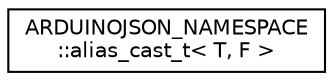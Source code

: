 digraph "Graphical Class Hierarchy"
{
 // LATEX_PDF_SIZE
  edge [fontname="Helvetica",fontsize="10",labelfontname="Helvetica",labelfontsize="10"];
  node [fontname="Helvetica",fontsize="10",shape=record];
  rankdir="LR";
  Node0 [label="ARDUINOJSON_NAMESPACE\l::alias_cast_t\< T, F \>",height=0.2,width=0.4,color="black", fillcolor="white", style="filled",URL="$structARDUINOJSON__NAMESPACE_1_1alias__cast__t.html",tooltip=" "];
}
